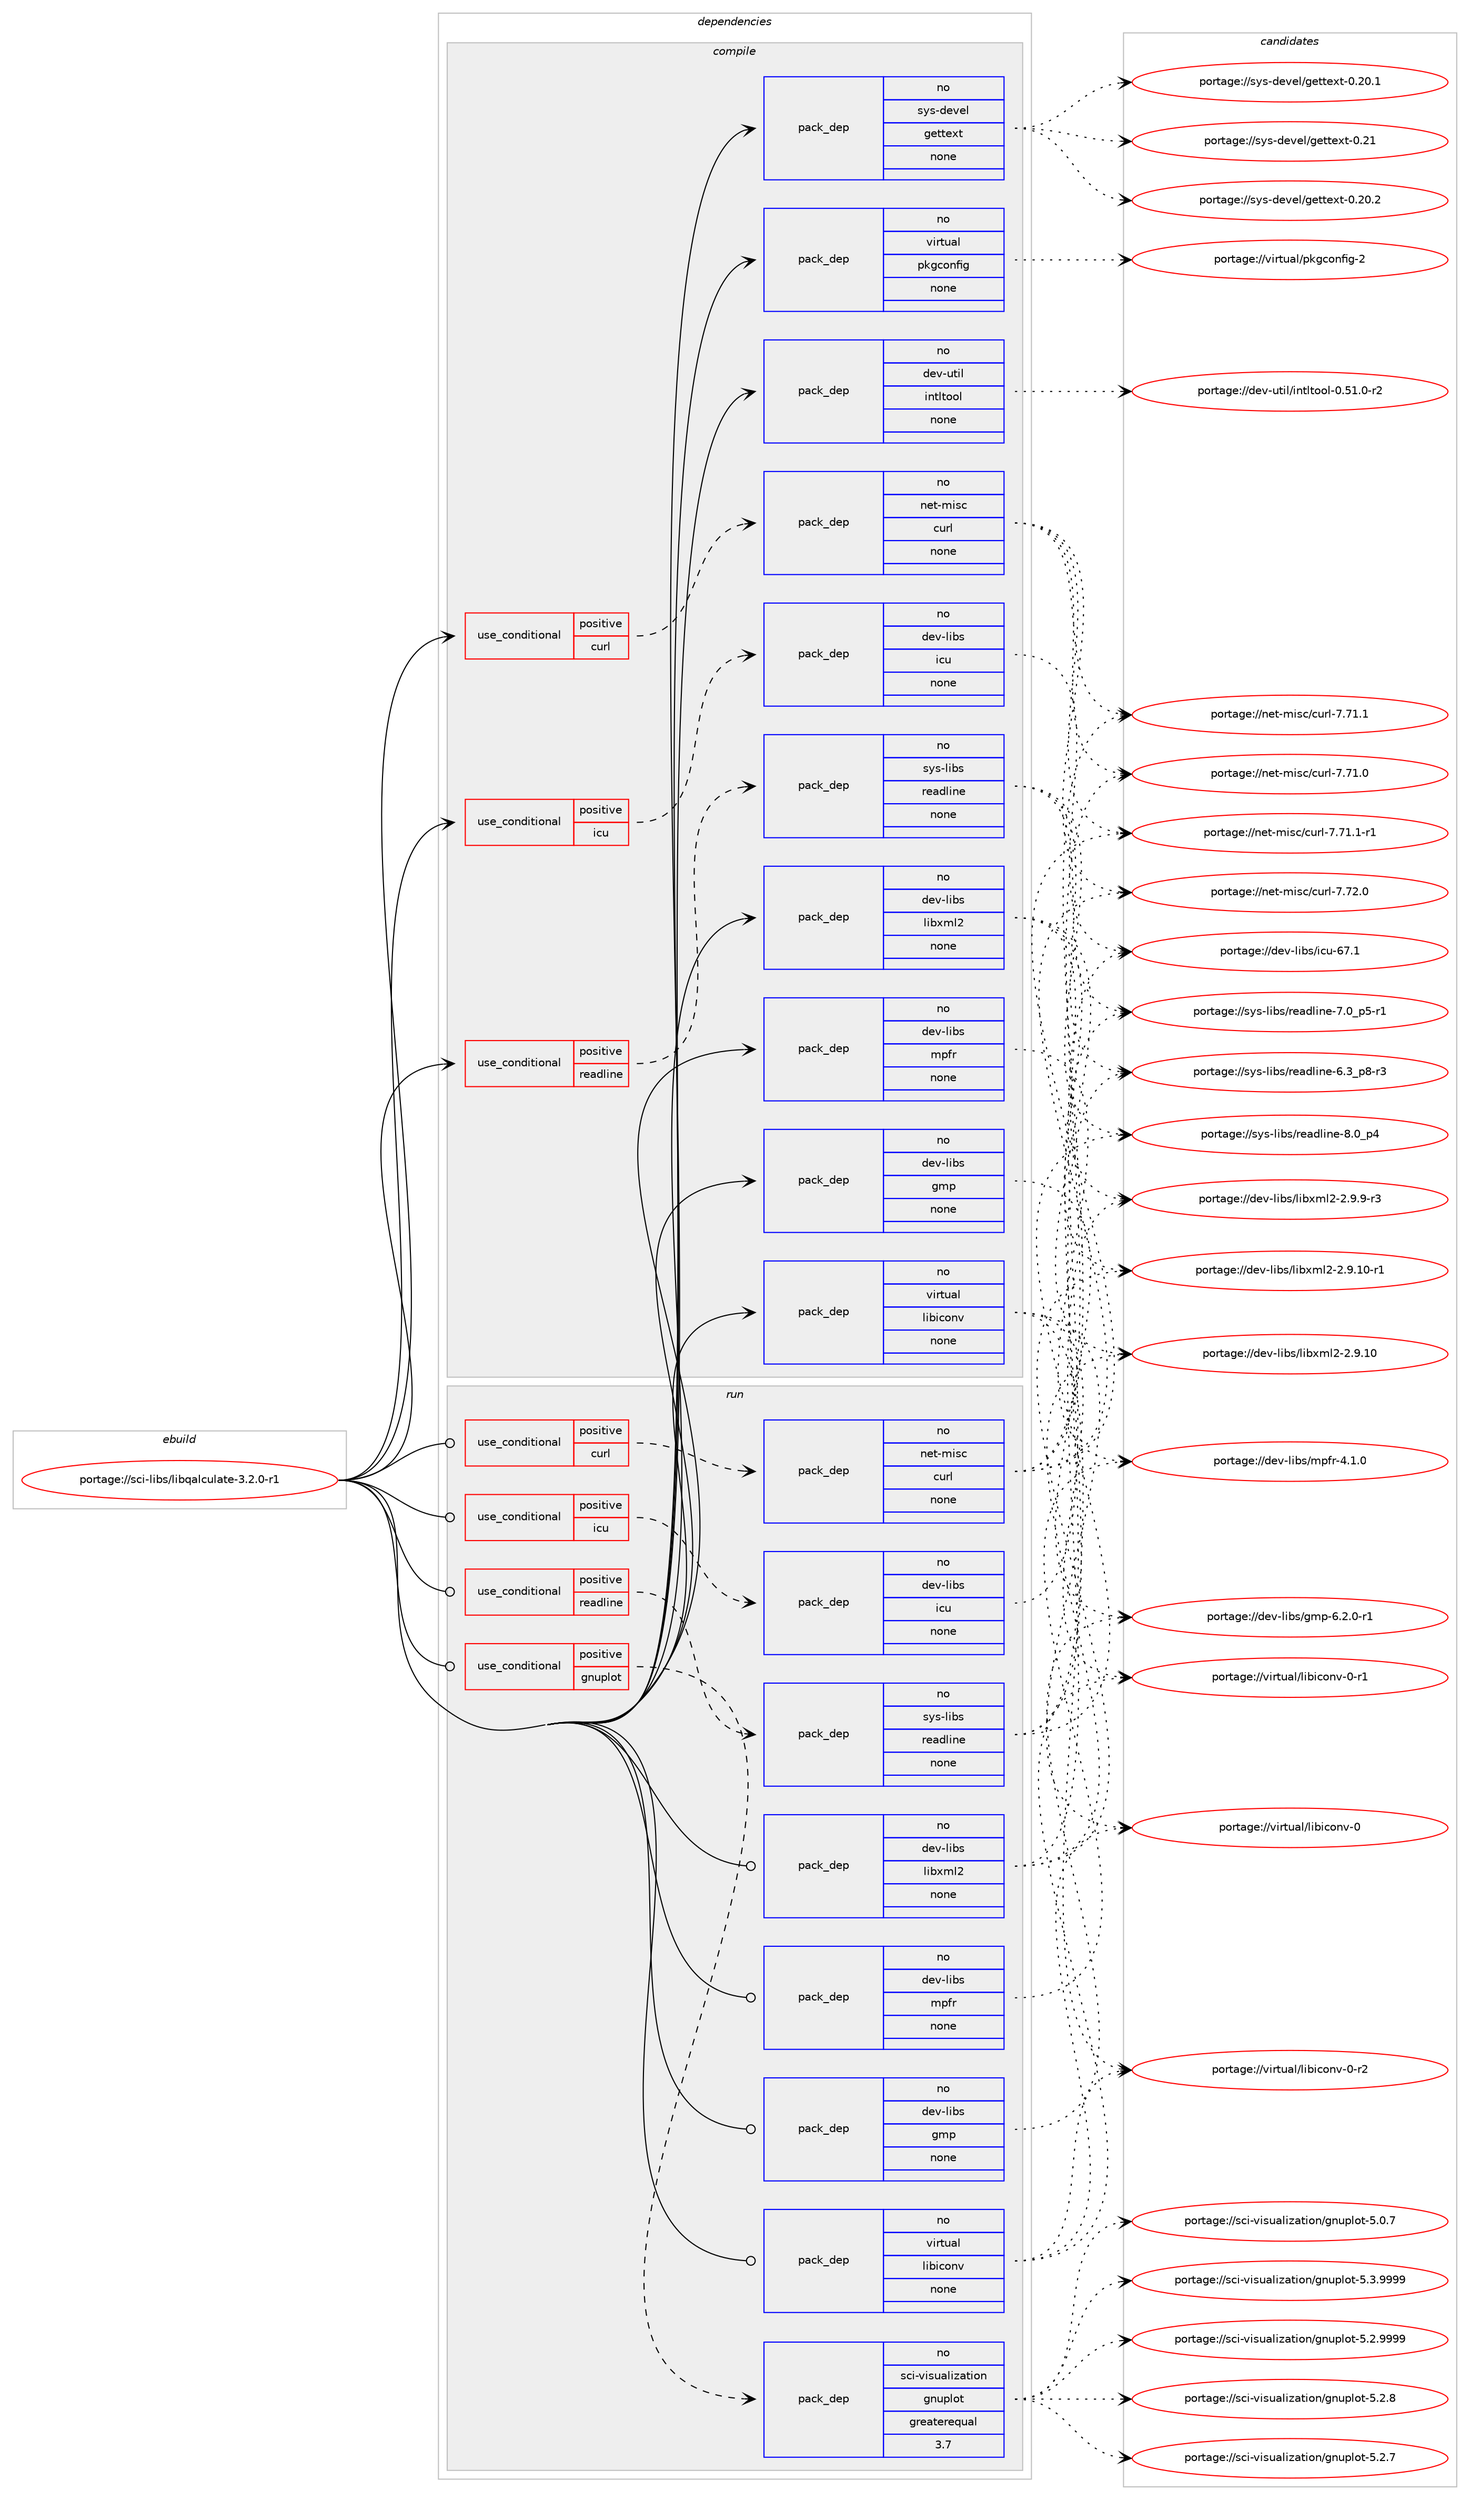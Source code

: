 digraph prolog {

# *************
# Graph options
# *************

newrank=true;
concentrate=true;
compound=true;
graph [rankdir=LR,fontname=Helvetica,fontsize=10,ranksep=1.5];#, ranksep=2.5, nodesep=0.2];
edge  [arrowhead=vee];
node  [fontname=Helvetica,fontsize=10];

# **********
# The ebuild
# **********

subgraph cluster_leftcol {
color=gray;
rank=same;
label=<<i>ebuild</i>>;
id [label="portage://sci-libs/libqalculate-3.2.0-r1", color=red, width=4, href="../sci-libs/libqalculate-3.2.0-r1.svg"];
}

# ****************
# The dependencies
# ****************

subgraph cluster_midcol {
color=gray;
label=<<i>dependencies</i>>;
subgraph cluster_compile {
fillcolor="#eeeeee";
style=filled;
label=<<i>compile</i>>;
subgraph cond319 {
dependency2549 [label=<<TABLE BORDER="0" CELLBORDER="1" CELLSPACING="0" CELLPADDING="4"><TR><TD ROWSPAN="3" CELLPADDING="10">use_conditional</TD></TR><TR><TD>positive</TD></TR><TR><TD>curl</TD></TR></TABLE>>, shape=none, color=red];
subgraph pack2181 {
dependency2550 [label=<<TABLE BORDER="0" CELLBORDER="1" CELLSPACING="0" CELLPADDING="4" WIDTH="220"><TR><TD ROWSPAN="6" CELLPADDING="30">pack_dep</TD></TR><TR><TD WIDTH="110">no</TD></TR><TR><TD>net-misc</TD></TR><TR><TD>curl</TD></TR><TR><TD>none</TD></TR><TR><TD></TD></TR></TABLE>>, shape=none, color=blue];
}
dependency2549:e -> dependency2550:w [weight=20,style="dashed",arrowhead="vee"];
}
id:e -> dependency2549:w [weight=20,style="solid",arrowhead="vee"];
subgraph cond320 {
dependency2551 [label=<<TABLE BORDER="0" CELLBORDER="1" CELLSPACING="0" CELLPADDING="4"><TR><TD ROWSPAN="3" CELLPADDING="10">use_conditional</TD></TR><TR><TD>positive</TD></TR><TR><TD>icu</TD></TR></TABLE>>, shape=none, color=red];
subgraph pack2182 {
dependency2552 [label=<<TABLE BORDER="0" CELLBORDER="1" CELLSPACING="0" CELLPADDING="4" WIDTH="220"><TR><TD ROWSPAN="6" CELLPADDING="30">pack_dep</TD></TR><TR><TD WIDTH="110">no</TD></TR><TR><TD>dev-libs</TD></TR><TR><TD>icu</TD></TR><TR><TD>none</TD></TR><TR><TD></TD></TR></TABLE>>, shape=none, color=blue];
}
dependency2551:e -> dependency2552:w [weight=20,style="dashed",arrowhead="vee"];
}
id:e -> dependency2551:w [weight=20,style="solid",arrowhead="vee"];
subgraph cond321 {
dependency2553 [label=<<TABLE BORDER="0" CELLBORDER="1" CELLSPACING="0" CELLPADDING="4"><TR><TD ROWSPAN="3" CELLPADDING="10">use_conditional</TD></TR><TR><TD>positive</TD></TR><TR><TD>readline</TD></TR></TABLE>>, shape=none, color=red];
subgraph pack2183 {
dependency2554 [label=<<TABLE BORDER="0" CELLBORDER="1" CELLSPACING="0" CELLPADDING="4" WIDTH="220"><TR><TD ROWSPAN="6" CELLPADDING="30">pack_dep</TD></TR><TR><TD WIDTH="110">no</TD></TR><TR><TD>sys-libs</TD></TR><TR><TD>readline</TD></TR><TR><TD>none</TD></TR><TR><TD></TD></TR></TABLE>>, shape=none, color=blue];
}
dependency2553:e -> dependency2554:w [weight=20,style="dashed",arrowhead="vee"];
}
id:e -> dependency2553:w [weight=20,style="solid",arrowhead="vee"];
subgraph pack2184 {
dependency2555 [label=<<TABLE BORDER="0" CELLBORDER="1" CELLSPACING="0" CELLPADDING="4" WIDTH="220"><TR><TD ROWSPAN="6" CELLPADDING="30">pack_dep</TD></TR><TR><TD WIDTH="110">no</TD></TR><TR><TD>dev-libs</TD></TR><TR><TD>gmp</TD></TR><TR><TD>none</TD></TR><TR><TD></TD></TR></TABLE>>, shape=none, color=blue];
}
id:e -> dependency2555:w [weight=20,style="solid",arrowhead="vee"];
subgraph pack2185 {
dependency2556 [label=<<TABLE BORDER="0" CELLBORDER="1" CELLSPACING="0" CELLPADDING="4" WIDTH="220"><TR><TD ROWSPAN="6" CELLPADDING="30">pack_dep</TD></TR><TR><TD WIDTH="110">no</TD></TR><TR><TD>dev-libs</TD></TR><TR><TD>libxml2</TD></TR><TR><TD>none</TD></TR><TR><TD></TD></TR></TABLE>>, shape=none, color=blue];
}
id:e -> dependency2556:w [weight=20,style="solid",arrowhead="vee"];
subgraph pack2186 {
dependency2557 [label=<<TABLE BORDER="0" CELLBORDER="1" CELLSPACING="0" CELLPADDING="4" WIDTH="220"><TR><TD ROWSPAN="6" CELLPADDING="30">pack_dep</TD></TR><TR><TD WIDTH="110">no</TD></TR><TR><TD>dev-libs</TD></TR><TR><TD>mpfr</TD></TR><TR><TD>none</TD></TR><TR><TD></TD></TR></TABLE>>, shape=none, color=blue];
}
id:e -> dependency2557:w [weight=20,style="solid",arrowhead="vee"];
subgraph pack2187 {
dependency2558 [label=<<TABLE BORDER="0" CELLBORDER="1" CELLSPACING="0" CELLPADDING="4" WIDTH="220"><TR><TD ROWSPAN="6" CELLPADDING="30">pack_dep</TD></TR><TR><TD WIDTH="110">no</TD></TR><TR><TD>dev-util</TD></TR><TR><TD>intltool</TD></TR><TR><TD>none</TD></TR><TR><TD></TD></TR></TABLE>>, shape=none, color=blue];
}
id:e -> dependency2558:w [weight=20,style="solid",arrowhead="vee"];
subgraph pack2188 {
dependency2559 [label=<<TABLE BORDER="0" CELLBORDER="1" CELLSPACING="0" CELLPADDING="4" WIDTH="220"><TR><TD ROWSPAN="6" CELLPADDING="30">pack_dep</TD></TR><TR><TD WIDTH="110">no</TD></TR><TR><TD>sys-devel</TD></TR><TR><TD>gettext</TD></TR><TR><TD>none</TD></TR><TR><TD></TD></TR></TABLE>>, shape=none, color=blue];
}
id:e -> dependency2559:w [weight=20,style="solid",arrowhead="vee"];
subgraph pack2189 {
dependency2560 [label=<<TABLE BORDER="0" CELLBORDER="1" CELLSPACING="0" CELLPADDING="4" WIDTH="220"><TR><TD ROWSPAN="6" CELLPADDING="30">pack_dep</TD></TR><TR><TD WIDTH="110">no</TD></TR><TR><TD>virtual</TD></TR><TR><TD>libiconv</TD></TR><TR><TD>none</TD></TR><TR><TD></TD></TR></TABLE>>, shape=none, color=blue];
}
id:e -> dependency2560:w [weight=20,style="solid",arrowhead="vee"];
subgraph pack2190 {
dependency2561 [label=<<TABLE BORDER="0" CELLBORDER="1" CELLSPACING="0" CELLPADDING="4" WIDTH="220"><TR><TD ROWSPAN="6" CELLPADDING="30">pack_dep</TD></TR><TR><TD WIDTH="110">no</TD></TR><TR><TD>virtual</TD></TR><TR><TD>pkgconfig</TD></TR><TR><TD>none</TD></TR><TR><TD></TD></TR></TABLE>>, shape=none, color=blue];
}
id:e -> dependency2561:w [weight=20,style="solid",arrowhead="vee"];
}
subgraph cluster_compileandrun {
fillcolor="#eeeeee";
style=filled;
label=<<i>compile and run</i>>;
}
subgraph cluster_run {
fillcolor="#eeeeee";
style=filled;
label=<<i>run</i>>;
subgraph cond322 {
dependency2562 [label=<<TABLE BORDER="0" CELLBORDER="1" CELLSPACING="0" CELLPADDING="4"><TR><TD ROWSPAN="3" CELLPADDING="10">use_conditional</TD></TR><TR><TD>positive</TD></TR><TR><TD>curl</TD></TR></TABLE>>, shape=none, color=red];
subgraph pack2191 {
dependency2563 [label=<<TABLE BORDER="0" CELLBORDER="1" CELLSPACING="0" CELLPADDING="4" WIDTH="220"><TR><TD ROWSPAN="6" CELLPADDING="30">pack_dep</TD></TR><TR><TD WIDTH="110">no</TD></TR><TR><TD>net-misc</TD></TR><TR><TD>curl</TD></TR><TR><TD>none</TD></TR><TR><TD></TD></TR></TABLE>>, shape=none, color=blue];
}
dependency2562:e -> dependency2563:w [weight=20,style="dashed",arrowhead="vee"];
}
id:e -> dependency2562:w [weight=20,style="solid",arrowhead="odot"];
subgraph cond323 {
dependency2564 [label=<<TABLE BORDER="0" CELLBORDER="1" CELLSPACING="0" CELLPADDING="4"><TR><TD ROWSPAN="3" CELLPADDING="10">use_conditional</TD></TR><TR><TD>positive</TD></TR><TR><TD>gnuplot</TD></TR></TABLE>>, shape=none, color=red];
subgraph pack2192 {
dependency2565 [label=<<TABLE BORDER="0" CELLBORDER="1" CELLSPACING="0" CELLPADDING="4" WIDTH="220"><TR><TD ROWSPAN="6" CELLPADDING="30">pack_dep</TD></TR><TR><TD WIDTH="110">no</TD></TR><TR><TD>sci-visualization</TD></TR><TR><TD>gnuplot</TD></TR><TR><TD>greaterequal</TD></TR><TR><TD>3.7</TD></TR></TABLE>>, shape=none, color=blue];
}
dependency2564:e -> dependency2565:w [weight=20,style="dashed",arrowhead="vee"];
}
id:e -> dependency2564:w [weight=20,style="solid",arrowhead="odot"];
subgraph cond324 {
dependency2566 [label=<<TABLE BORDER="0" CELLBORDER="1" CELLSPACING="0" CELLPADDING="4"><TR><TD ROWSPAN="3" CELLPADDING="10">use_conditional</TD></TR><TR><TD>positive</TD></TR><TR><TD>icu</TD></TR></TABLE>>, shape=none, color=red];
subgraph pack2193 {
dependency2567 [label=<<TABLE BORDER="0" CELLBORDER="1" CELLSPACING="0" CELLPADDING="4" WIDTH="220"><TR><TD ROWSPAN="6" CELLPADDING="30">pack_dep</TD></TR><TR><TD WIDTH="110">no</TD></TR><TR><TD>dev-libs</TD></TR><TR><TD>icu</TD></TR><TR><TD>none</TD></TR><TR><TD></TD></TR></TABLE>>, shape=none, color=blue];
}
dependency2566:e -> dependency2567:w [weight=20,style="dashed",arrowhead="vee"];
}
id:e -> dependency2566:w [weight=20,style="solid",arrowhead="odot"];
subgraph cond325 {
dependency2568 [label=<<TABLE BORDER="0" CELLBORDER="1" CELLSPACING="0" CELLPADDING="4"><TR><TD ROWSPAN="3" CELLPADDING="10">use_conditional</TD></TR><TR><TD>positive</TD></TR><TR><TD>readline</TD></TR></TABLE>>, shape=none, color=red];
subgraph pack2194 {
dependency2569 [label=<<TABLE BORDER="0" CELLBORDER="1" CELLSPACING="0" CELLPADDING="4" WIDTH="220"><TR><TD ROWSPAN="6" CELLPADDING="30">pack_dep</TD></TR><TR><TD WIDTH="110">no</TD></TR><TR><TD>sys-libs</TD></TR><TR><TD>readline</TD></TR><TR><TD>none</TD></TR><TR><TD></TD></TR></TABLE>>, shape=none, color=blue];
}
dependency2568:e -> dependency2569:w [weight=20,style="dashed",arrowhead="vee"];
}
id:e -> dependency2568:w [weight=20,style="solid",arrowhead="odot"];
subgraph pack2195 {
dependency2570 [label=<<TABLE BORDER="0" CELLBORDER="1" CELLSPACING="0" CELLPADDING="4" WIDTH="220"><TR><TD ROWSPAN="6" CELLPADDING="30">pack_dep</TD></TR><TR><TD WIDTH="110">no</TD></TR><TR><TD>dev-libs</TD></TR><TR><TD>gmp</TD></TR><TR><TD>none</TD></TR><TR><TD></TD></TR></TABLE>>, shape=none, color=blue];
}
id:e -> dependency2570:w [weight=20,style="solid",arrowhead="odot"];
subgraph pack2196 {
dependency2571 [label=<<TABLE BORDER="0" CELLBORDER="1" CELLSPACING="0" CELLPADDING="4" WIDTH="220"><TR><TD ROWSPAN="6" CELLPADDING="30">pack_dep</TD></TR><TR><TD WIDTH="110">no</TD></TR><TR><TD>dev-libs</TD></TR><TR><TD>libxml2</TD></TR><TR><TD>none</TD></TR><TR><TD></TD></TR></TABLE>>, shape=none, color=blue];
}
id:e -> dependency2571:w [weight=20,style="solid",arrowhead="odot"];
subgraph pack2197 {
dependency2572 [label=<<TABLE BORDER="0" CELLBORDER="1" CELLSPACING="0" CELLPADDING="4" WIDTH="220"><TR><TD ROWSPAN="6" CELLPADDING="30">pack_dep</TD></TR><TR><TD WIDTH="110">no</TD></TR><TR><TD>dev-libs</TD></TR><TR><TD>mpfr</TD></TR><TR><TD>none</TD></TR><TR><TD></TD></TR></TABLE>>, shape=none, color=blue];
}
id:e -> dependency2572:w [weight=20,style="solid",arrowhead="odot"];
subgraph pack2198 {
dependency2573 [label=<<TABLE BORDER="0" CELLBORDER="1" CELLSPACING="0" CELLPADDING="4" WIDTH="220"><TR><TD ROWSPAN="6" CELLPADDING="30">pack_dep</TD></TR><TR><TD WIDTH="110">no</TD></TR><TR><TD>virtual</TD></TR><TR><TD>libiconv</TD></TR><TR><TD>none</TD></TR><TR><TD></TD></TR></TABLE>>, shape=none, color=blue];
}
id:e -> dependency2573:w [weight=20,style="solid",arrowhead="odot"];
}
}

# **************
# The candidates
# **************

subgraph cluster_choices {
rank=same;
color=gray;
label=<<i>candidates</i>>;

subgraph choice2181 {
color=black;
nodesep=1;
choice1101011164510910511599479911711410845554655504648 [label="portage://net-misc/curl-7.72.0", color=red, width=4,href="../net-misc/curl-7.72.0.svg"];
choice11010111645109105115994799117114108455546554946494511449 [label="portage://net-misc/curl-7.71.1-r1", color=red, width=4,href="../net-misc/curl-7.71.1-r1.svg"];
choice1101011164510910511599479911711410845554655494649 [label="portage://net-misc/curl-7.71.1", color=red, width=4,href="../net-misc/curl-7.71.1.svg"];
choice1101011164510910511599479911711410845554655494648 [label="portage://net-misc/curl-7.71.0", color=red, width=4,href="../net-misc/curl-7.71.0.svg"];
dependency2550:e -> choice1101011164510910511599479911711410845554655504648:w [style=dotted,weight="100"];
dependency2550:e -> choice11010111645109105115994799117114108455546554946494511449:w [style=dotted,weight="100"];
dependency2550:e -> choice1101011164510910511599479911711410845554655494649:w [style=dotted,weight="100"];
dependency2550:e -> choice1101011164510910511599479911711410845554655494648:w [style=dotted,weight="100"];
}
subgraph choice2182 {
color=black;
nodesep=1;
choice100101118451081059811547105991174554554649 [label="portage://dev-libs/icu-67.1", color=red, width=4,href="../dev-libs/icu-67.1.svg"];
dependency2552:e -> choice100101118451081059811547105991174554554649:w [style=dotted,weight="100"];
}
subgraph choice2183 {
color=black;
nodesep=1;
choice11512111545108105981154711410197100108105110101455646489511252 [label="portage://sys-libs/readline-8.0_p4", color=red, width=4,href="../sys-libs/readline-8.0_p4.svg"];
choice115121115451081059811547114101971001081051101014555464895112534511449 [label="portage://sys-libs/readline-7.0_p5-r1", color=red, width=4,href="../sys-libs/readline-7.0_p5-r1.svg"];
choice115121115451081059811547114101971001081051101014554465195112564511451 [label="portage://sys-libs/readline-6.3_p8-r3", color=red, width=4,href="../sys-libs/readline-6.3_p8-r3.svg"];
dependency2554:e -> choice11512111545108105981154711410197100108105110101455646489511252:w [style=dotted,weight="100"];
dependency2554:e -> choice115121115451081059811547114101971001081051101014555464895112534511449:w [style=dotted,weight="100"];
dependency2554:e -> choice115121115451081059811547114101971001081051101014554465195112564511451:w [style=dotted,weight="100"];
}
subgraph choice2184 {
color=black;
nodesep=1;
choice1001011184510810598115471031091124554465046484511449 [label="portage://dev-libs/gmp-6.2.0-r1", color=red, width=4,href="../dev-libs/gmp-6.2.0-r1.svg"];
dependency2555:e -> choice1001011184510810598115471031091124554465046484511449:w [style=dotted,weight="100"];
}
subgraph choice2185 {
color=black;
nodesep=1;
choice10010111845108105981154710810598120109108504550465746574511451 [label="portage://dev-libs/libxml2-2.9.9-r3", color=red, width=4,href="../dev-libs/libxml2-2.9.9-r3.svg"];
choice1001011184510810598115471081059812010910850455046574649484511449 [label="portage://dev-libs/libxml2-2.9.10-r1", color=red, width=4,href="../dev-libs/libxml2-2.9.10-r1.svg"];
choice100101118451081059811547108105981201091085045504657464948 [label="portage://dev-libs/libxml2-2.9.10", color=red, width=4,href="../dev-libs/libxml2-2.9.10.svg"];
dependency2556:e -> choice10010111845108105981154710810598120109108504550465746574511451:w [style=dotted,weight="100"];
dependency2556:e -> choice1001011184510810598115471081059812010910850455046574649484511449:w [style=dotted,weight="100"];
dependency2556:e -> choice100101118451081059811547108105981201091085045504657464948:w [style=dotted,weight="100"];
}
subgraph choice2186 {
color=black;
nodesep=1;
choice100101118451081059811547109112102114455246494648 [label="portage://dev-libs/mpfr-4.1.0", color=red, width=4,href="../dev-libs/mpfr-4.1.0.svg"];
dependency2557:e -> choice100101118451081059811547109112102114455246494648:w [style=dotted,weight="100"];
}
subgraph choice2187 {
color=black;
nodesep=1;
choice1001011184511711610510847105110116108116111111108454846534946484511450 [label="portage://dev-util/intltool-0.51.0-r2", color=red, width=4,href="../dev-util/intltool-0.51.0-r2.svg"];
dependency2558:e -> choice1001011184511711610510847105110116108116111111108454846534946484511450:w [style=dotted,weight="100"];
}
subgraph choice2188 {
color=black;
nodesep=1;
choice11512111545100101118101108471031011161161011201164548465049 [label="portage://sys-devel/gettext-0.21", color=red, width=4,href="../sys-devel/gettext-0.21.svg"];
choice115121115451001011181011084710310111611610112011645484650484650 [label="portage://sys-devel/gettext-0.20.2", color=red, width=4,href="../sys-devel/gettext-0.20.2.svg"];
choice115121115451001011181011084710310111611610112011645484650484649 [label="portage://sys-devel/gettext-0.20.1", color=red, width=4,href="../sys-devel/gettext-0.20.1.svg"];
dependency2559:e -> choice11512111545100101118101108471031011161161011201164548465049:w [style=dotted,weight="100"];
dependency2559:e -> choice115121115451001011181011084710310111611610112011645484650484650:w [style=dotted,weight="100"];
dependency2559:e -> choice115121115451001011181011084710310111611610112011645484650484649:w [style=dotted,weight="100"];
}
subgraph choice2189 {
color=black;
nodesep=1;
choice1181051141161179710847108105981059911111011845484511450 [label="portage://virtual/libiconv-0-r2", color=red, width=4,href="../virtual/libiconv-0-r2.svg"];
choice1181051141161179710847108105981059911111011845484511449 [label="portage://virtual/libiconv-0-r1", color=red, width=4,href="../virtual/libiconv-0-r1.svg"];
choice118105114116117971084710810598105991111101184548 [label="portage://virtual/libiconv-0", color=red, width=4,href="../virtual/libiconv-0.svg"];
dependency2560:e -> choice1181051141161179710847108105981059911111011845484511450:w [style=dotted,weight="100"];
dependency2560:e -> choice1181051141161179710847108105981059911111011845484511449:w [style=dotted,weight="100"];
dependency2560:e -> choice118105114116117971084710810598105991111101184548:w [style=dotted,weight="100"];
}
subgraph choice2190 {
color=black;
nodesep=1;
choice1181051141161179710847112107103991111101021051034550 [label="portage://virtual/pkgconfig-2", color=red, width=4,href="../virtual/pkgconfig-2.svg"];
dependency2561:e -> choice1181051141161179710847112107103991111101021051034550:w [style=dotted,weight="100"];
}
subgraph choice2191 {
color=black;
nodesep=1;
choice1101011164510910511599479911711410845554655504648 [label="portage://net-misc/curl-7.72.0", color=red, width=4,href="../net-misc/curl-7.72.0.svg"];
choice11010111645109105115994799117114108455546554946494511449 [label="portage://net-misc/curl-7.71.1-r1", color=red, width=4,href="../net-misc/curl-7.71.1-r1.svg"];
choice1101011164510910511599479911711410845554655494649 [label="portage://net-misc/curl-7.71.1", color=red, width=4,href="../net-misc/curl-7.71.1.svg"];
choice1101011164510910511599479911711410845554655494648 [label="portage://net-misc/curl-7.71.0", color=red, width=4,href="../net-misc/curl-7.71.0.svg"];
dependency2563:e -> choice1101011164510910511599479911711410845554655504648:w [style=dotted,weight="100"];
dependency2563:e -> choice11010111645109105115994799117114108455546554946494511449:w [style=dotted,weight="100"];
dependency2563:e -> choice1101011164510910511599479911711410845554655494649:w [style=dotted,weight="100"];
dependency2563:e -> choice1101011164510910511599479911711410845554655494648:w [style=dotted,weight="100"];
}
subgraph choice2192 {
color=black;
nodesep=1;
choice1159910545118105115117971081051229711610511111047103110117112108111116455346514657575757 [label="portage://sci-visualization/gnuplot-5.3.9999", color=red, width=4,href="../sci-visualization/gnuplot-5.3.9999.svg"];
choice1159910545118105115117971081051229711610511111047103110117112108111116455346504657575757 [label="portage://sci-visualization/gnuplot-5.2.9999", color=red, width=4,href="../sci-visualization/gnuplot-5.2.9999.svg"];
choice1159910545118105115117971081051229711610511111047103110117112108111116455346504656 [label="portage://sci-visualization/gnuplot-5.2.8", color=red, width=4,href="../sci-visualization/gnuplot-5.2.8.svg"];
choice1159910545118105115117971081051229711610511111047103110117112108111116455346504655 [label="portage://sci-visualization/gnuplot-5.2.7", color=red, width=4,href="../sci-visualization/gnuplot-5.2.7.svg"];
choice1159910545118105115117971081051229711610511111047103110117112108111116455346484655 [label="portage://sci-visualization/gnuplot-5.0.7", color=red, width=4,href="../sci-visualization/gnuplot-5.0.7.svg"];
dependency2565:e -> choice1159910545118105115117971081051229711610511111047103110117112108111116455346514657575757:w [style=dotted,weight="100"];
dependency2565:e -> choice1159910545118105115117971081051229711610511111047103110117112108111116455346504657575757:w [style=dotted,weight="100"];
dependency2565:e -> choice1159910545118105115117971081051229711610511111047103110117112108111116455346504656:w [style=dotted,weight="100"];
dependency2565:e -> choice1159910545118105115117971081051229711610511111047103110117112108111116455346504655:w [style=dotted,weight="100"];
dependency2565:e -> choice1159910545118105115117971081051229711610511111047103110117112108111116455346484655:w [style=dotted,weight="100"];
}
subgraph choice2193 {
color=black;
nodesep=1;
choice100101118451081059811547105991174554554649 [label="portage://dev-libs/icu-67.1", color=red, width=4,href="../dev-libs/icu-67.1.svg"];
dependency2567:e -> choice100101118451081059811547105991174554554649:w [style=dotted,weight="100"];
}
subgraph choice2194 {
color=black;
nodesep=1;
choice11512111545108105981154711410197100108105110101455646489511252 [label="portage://sys-libs/readline-8.0_p4", color=red, width=4,href="../sys-libs/readline-8.0_p4.svg"];
choice115121115451081059811547114101971001081051101014555464895112534511449 [label="portage://sys-libs/readline-7.0_p5-r1", color=red, width=4,href="../sys-libs/readline-7.0_p5-r1.svg"];
choice115121115451081059811547114101971001081051101014554465195112564511451 [label="portage://sys-libs/readline-6.3_p8-r3", color=red, width=4,href="../sys-libs/readline-6.3_p8-r3.svg"];
dependency2569:e -> choice11512111545108105981154711410197100108105110101455646489511252:w [style=dotted,weight="100"];
dependency2569:e -> choice115121115451081059811547114101971001081051101014555464895112534511449:w [style=dotted,weight="100"];
dependency2569:e -> choice115121115451081059811547114101971001081051101014554465195112564511451:w [style=dotted,weight="100"];
}
subgraph choice2195 {
color=black;
nodesep=1;
choice1001011184510810598115471031091124554465046484511449 [label="portage://dev-libs/gmp-6.2.0-r1", color=red, width=4,href="../dev-libs/gmp-6.2.0-r1.svg"];
dependency2570:e -> choice1001011184510810598115471031091124554465046484511449:w [style=dotted,weight="100"];
}
subgraph choice2196 {
color=black;
nodesep=1;
choice10010111845108105981154710810598120109108504550465746574511451 [label="portage://dev-libs/libxml2-2.9.9-r3", color=red, width=4,href="../dev-libs/libxml2-2.9.9-r3.svg"];
choice1001011184510810598115471081059812010910850455046574649484511449 [label="portage://dev-libs/libxml2-2.9.10-r1", color=red, width=4,href="../dev-libs/libxml2-2.9.10-r1.svg"];
choice100101118451081059811547108105981201091085045504657464948 [label="portage://dev-libs/libxml2-2.9.10", color=red, width=4,href="../dev-libs/libxml2-2.9.10.svg"];
dependency2571:e -> choice10010111845108105981154710810598120109108504550465746574511451:w [style=dotted,weight="100"];
dependency2571:e -> choice1001011184510810598115471081059812010910850455046574649484511449:w [style=dotted,weight="100"];
dependency2571:e -> choice100101118451081059811547108105981201091085045504657464948:w [style=dotted,weight="100"];
}
subgraph choice2197 {
color=black;
nodesep=1;
choice100101118451081059811547109112102114455246494648 [label="portage://dev-libs/mpfr-4.1.0", color=red, width=4,href="../dev-libs/mpfr-4.1.0.svg"];
dependency2572:e -> choice100101118451081059811547109112102114455246494648:w [style=dotted,weight="100"];
}
subgraph choice2198 {
color=black;
nodesep=1;
choice1181051141161179710847108105981059911111011845484511450 [label="portage://virtual/libiconv-0-r2", color=red, width=4,href="../virtual/libiconv-0-r2.svg"];
choice1181051141161179710847108105981059911111011845484511449 [label="portage://virtual/libiconv-0-r1", color=red, width=4,href="../virtual/libiconv-0-r1.svg"];
choice118105114116117971084710810598105991111101184548 [label="portage://virtual/libiconv-0", color=red, width=4,href="../virtual/libiconv-0.svg"];
dependency2573:e -> choice1181051141161179710847108105981059911111011845484511450:w [style=dotted,weight="100"];
dependency2573:e -> choice1181051141161179710847108105981059911111011845484511449:w [style=dotted,weight="100"];
dependency2573:e -> choice118105114116117971084710810598105991111101184548:w [style=dotted,weight="100"];
}
}

}
